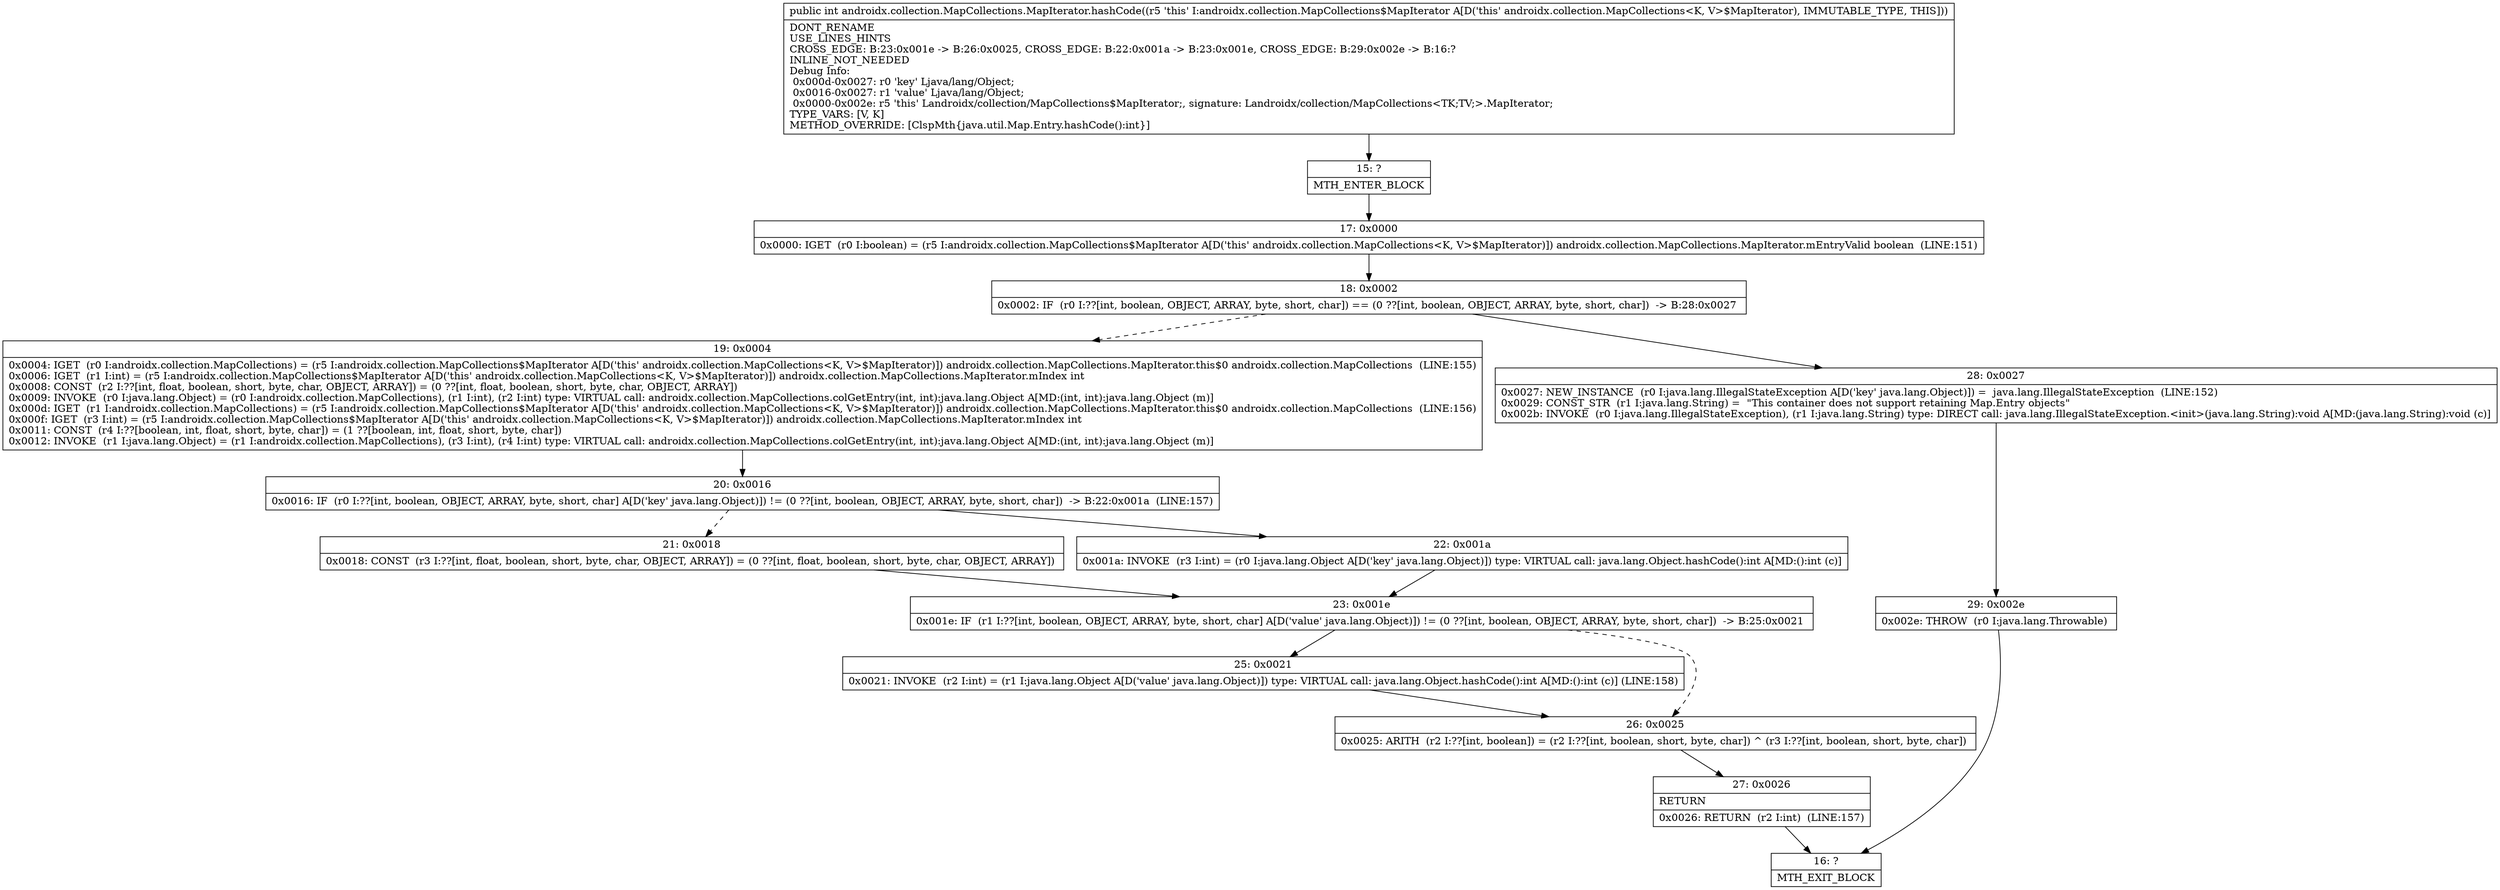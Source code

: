 digraph "CFG forandroidx.collection.MapCollections.MapIterator.hashCode()I" {
Node_15 [shape=record,label="{15\:\ ?|MTH_ENTER_BLOCK\l}"];
Node_17 [shape=record,label="{17\:\ 0x0000|0x0000: IGET  (r0 I:boolean) = (r5 I:androidx.collection.MapCollections$MapIterator A[D('this' androidx.collection.MapCollections\<K, V\>$MapIterator)]) androidx.collection.MapCollections.MapIterator.mEntryValid boolean  (LINE:151)\l}"];
Node_18 [shape=record,label="{18\:\ 0x0002|0x0002: IF  (r0 I:??[int, boolean, OBJECT, ARRAY, byte, short, char]) == (0 ??[int, boolean, OBJECT, ARRAY, byte, short, char])  \-\> B:28:0x0027 \l}"];
Node_19 [shape=record,label="{19\:\ 0x0004|0x0004: IGET  (r0 I:androidx.collection.MapCollections) = (r5 I:androidx.collection.MapCollections$MapIterator A[D('this' androidx.collection.MapCollections\<K, V\>$MapIterator)]) androidx.collection.MapCollections.MapIterator.this$0 androidx.collection.MapCollections  (LINE:155)\l0x0006: IGET  (r1 I:int) = (r5 I:androidx.collection.MapCollections$MapIterator A[D('this' androidx.collection.MapCollections\<K, V\>$MapIterator)]) androidx.collection.MapCollections.MapIterator.mIndex int \l0x0008: CONST  (r2 I:??[int, float, boolean, short, byte, char, OBJECT, ARRAY]) = (0 ??[int, float, boolean, short, byte, char, OBJECT, ARRAY]) \l0x0009: INVOKE  (r0 I:java.lang.Object) = (r0 I:androidx.collection.MapCollections), (r1 I:int), (r2 I:int) type: VIRTUAL call: androidx.collection.MapCollections.colGetEntry(int, int):java.lang.Object A[MD:(int, int):java.lang.Object (m)]\l0x000d: IGET  (r1 I:androidx.collection.MapCollections) = (r5 I:androidx.collection.MapCollections$MapIterator A[D('this' androidx.collection.MapCollections\<K, V\>$MapIterator)]) androidx.collection.MapCollections.MapIterator.this$0 androidx.collection.MapCollections  (LINE:156)\l0x000f: IGET  (r3 I:int) = (r5 I:androidx.collection.MapCollections$MapIterator A[D('this' androidx.collection.MapCollections\<K, V\>$MapIterator)]) androidx.collection.MapCollections.MapIterator.mIndex int \l0x0011: CONST  (r4 I:??[boolean, int, float, short, byte, char]) = (1 ??[boolean, int, float, short, byte, char]) \l0x0012: INVOKE  (r1 I:java.lang.Object) = (r1 I:androidx.collection.MapCollections), (r3 I:int), (r4 I:int) type: VIRTUAL call: androidx.collection.MapCollections.colGetEntry(int, int):java.lang.Object A[MD:(int, int):java.lang.Object (m)]\l}"];
Node_20 [shape=record,label="{20\:\ 0x0016|0x0016: IF  (r0 I:??[int, boolean, OBJECT, ARRAY, byte, short, char] A[D('key' java.lang.Object)]) != (0 ??[int, boolean, OBJECT, ARRAY, byte, short, char])  \-\> B:22:0x001a  (LINE:157)\l}"];
Node_21 [shape=record,label="{21\:\ 0x0018|0x0018: CONST  (r3 I:??[int, float, boolean, short, byte, char, OBJECT, ARRAY]) = (0 ??[int, float, boolean, short, byte, char, OBJECT, ARRAY]) \l}"];
Node_23 [shape=record,label="{23\:\ 0x001e|0x001e: IF  (r1 I:??[int, boolean, OBJECT, ARRAY, byte, short, char] A[D('value' java.lang.Object)]) != (0 ??[int, boolean, OBJECT, ARRAY, byte, short, char])  \-\> B:25:0x0021 \l}"];
Node_25 [shape=record,label="{25\:\ 0x0021|0x0021: INVOKE  (r2 I:int) = (r1 I:java.lang.Object A[D('value' java.lang.Object)]) type: VIRTUAL call: java.lang.Object.hashCode():int A[MD:():int (c)] (LINE:158)\l}"];
Node_26 [shape=record,label="{26\:\ 0x0025|0x0025: ARITH  (r2 I:??[int, boolean]) = (r2 I:??[int, boolean, short, byte, char]) ^ (r3 I:??[int, boolean, short, byte, char]) \l}"];
Node_27 [shape=record,label="{27\:\ 0x0026|RETURN\l|0x0026: RETURN  (r2 I:int)  (LINE:157)\l}"];
Node_16 [shape=record,label="{16\:\ ?|MTH_EXIT_BLOCK\l}"];
Node_22 [shape=record,label="{22\:\ 0x001a|0x001a: INVOKE  (r3 I:int) = (r0 I:java.lang.Object A[D('key' java.lang.Object)]) type: VIRTUAL call: java.lang.Object.hashCode():int A[MD:():int (c)]\l}"];
Node_28 [shape=record,label="{28\:\ 0x0027|0x0027: NEW_INSTANCE  (r0 I:java.lang.IllegalStateException A[D('key' java.lang.Object)]) =  java.lang.IllegalStateException  (LINE:152)\l0x0029: CONST_STR  (r1 I:java.lang.String) =  \"This container does not support retaining Map.Entry objects\" \l0x002b: INVOKE  (r0 I:java.lang.IllegalStateException), (r1 I:java.lang.String) type: DIRECT call: java.lang.IllegalStateException.\<init\>(java.lang.String):void A[MD:(java.lang.String):void (c)]\l}"];
Node_29 [shape=record,label="{29\:\ 0x002e|0x002e: THROW  (r0 I:java.lang.Throwable) \l}"];
MethodNode[shape=record,label="{public int androidx.collection.MapCollections.MapIterator.hashCode((r5 'this' I:androidx.collection.MapCollections$MapIterator A[D('this' androidx.collection.MapCollections\<K, V\>$MapIterator), IMMUTABLE_TYPE, THIS]))  | DONT_RENAME\lUSE_LINES_HINTS\lCROSS_EDGE: B:23:0x001e \-\> B:26:0x0025, CROSS_EDGE: B:22:0x001a \-\> B:23:0x001e, CROSS_EDGE: B:29:0x002e \-\> B:16:?\lINLINE_NOT_NEEDED\lDebug Info:\l  0x000d\-0x0027: r0 'key' Ljava\/lang\/Object;\l  0x0016\-0x0027: r1 'value' Ljava\/lang\/Object;\l  0x0000\-0x002e: r5 'this' Landroidx\/collection\/MapCollections$MapIterator;, signature: Landroidx\/collection\/MapCollections\<TK;TV;\>.MapIterator;\lTYPE_VARS: [V, K]\lMETHOD_OVERRIDE: [ClspMth\{java.util.Map.Entry.hashCode():int\}]\l}"];
MethodNode -> Node_15;Node_15 -> Node_17;
Node_17 -> Node_18;
Node_18 -> Node_19[style=dashed];
Node_18 -> Node_28;
Node_19 -> Node_20;
Node_20 -> Node_21[style=dashed];
Node_20 -> Node_22;
Node_21 -> Node_23;
Node_23 -> Node_25;
Node_23 -> Node_26[style=dashed];
Node_25 -> Node_26;
Node_26 -> Node_27;
Node_27 -> Node_16;
Node_22 -> Node_23;
Node_28 -> Node_29;
Node_29 -> Node_16;
}

